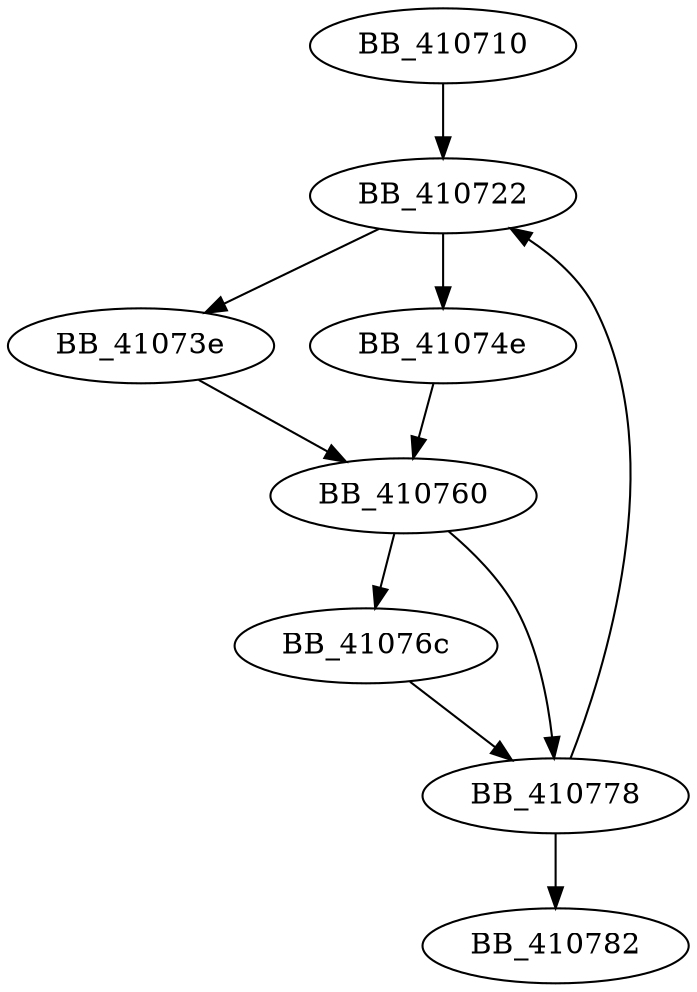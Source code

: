 DiGraph sub_410710{
BB_410710->BB_410722
BB_410722->BB_41073e
BB_410722->BB_41074e
BB_41073e->BB_410760
BB_41074e->BB_410760
BB_410760->BB_41076c
BB_410760->BB_410778
BB_41076c->BB_410778
BB_410778->BB_410722
BB_410778->BB_410782
}
